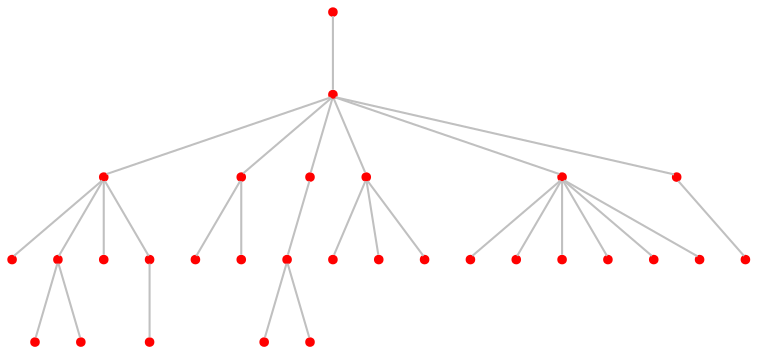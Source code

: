 graph {
	1 [color=red shape=point]
	12 [color=red shape=point]
	1 -- 12 [color=gray]
	29 [color=red shape=point]
	12 -- 29 [color=gray]
	9 [color=red shape=point]
	12 -- 9 [color=gray]
	8 [color=red shape=point]
	12 -- 8 [color=gray]
	10 [color=red shape=point]
	12 -- 10 [color=gray]
	21 [color=red shape=point]
	12 -- 21 [color=gray]
	0 [color=red shape=point]
	12 -- 0 [color=gray]
	18 [color=red shape=point]
	29 -- 18 [color=gray]
	22 [color=red shape=point]
	29 -- 22 [color=gray]
	7 [color=red shape=point]
	29 -- 7 [color=gray]
	26 [color=red shape=point]
	29 -- 26 [color=gray]
	4 [color=red shape=point]
	9 -- 4 [color=gray]
	13 [color=red shape=point]
	9 -- 13 [color=gray]
	19 [color=red shape=point]
	8 -- 19 [color=gray]
	28 [color=red shape=point]
	10 -- 28 [color=gray]
	3 [color=red shape=point]
	10 -- 3 [color=gray]
	23 [color=red shape=point]
	10 -- 23 [color=gray]
	14 [color=red shape=point]
	21 -- 14 [color=gray]
	15 [color=red shape=point]
	21 -- 15 [color=gray]
	20 [color=red shape=point]
	21 -- 20 [color=gray]
	24 [color=red shape=point]
	21 -- 24 [color=gray]
	6 [color=red shape=point]
	21 -- 6 [color=gray]
	5 [color=red shape=point]
	21 -- 5 [color=gray]
	17 [color=red shape=point]
	0 -- 17 [color=gray]
	2 [color=red shape=point]
	22 -- 2 [color=gray]
	16 [color=red shape=point]
	22 -- 16 [color=gray]
	25 [color=red shape=point]
	26 -- 25 [color=gray]
	27 [color=red shape=point]
	19 -- 27 [color=gray]
	11 [color=red shape=point]
	19 -- 11 [color=gray]
}
